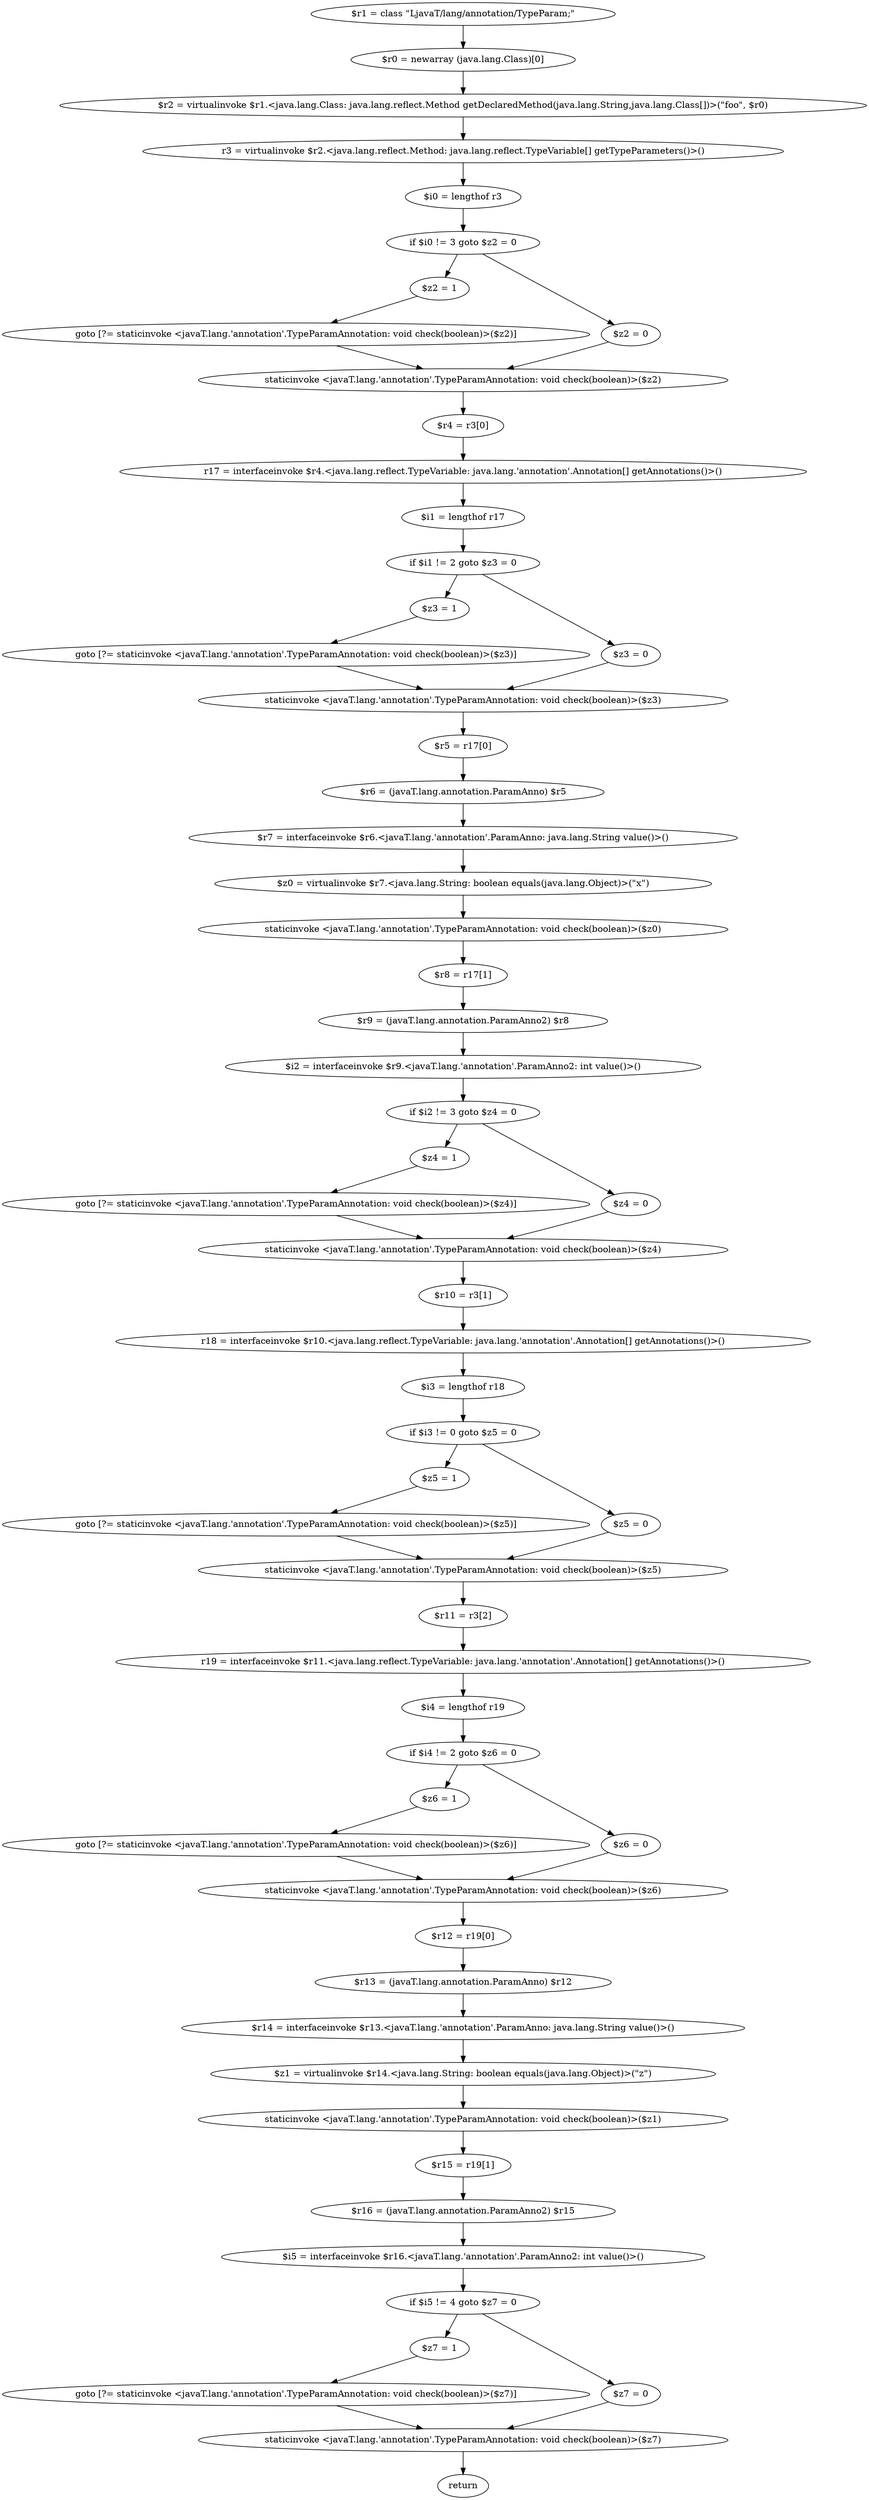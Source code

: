 digraph "unitGraph" {
    "$r1 = class \"LjavaT/lang/annotation/TypeParam;\""
    "$r0 = newarray (java.lang.Class)[0]"
    "$r2 = virtualinvoke $r1.<java.lang.Class: java.lang.reflect.Method getDeclaredMethod(java.lang.String,java.lang.Class[])>(\"foo\", $r0)"
    "r3 = virtualinvoke $r2.<java.lang.reflect.Method: java.lang.reflect.TypeVariable[] getTypeParameters()>()"
    "$i0 = lengthof r3"
    "if $i0 != 3 goto $z2 = 0"
    "$z2 = 1"
    "goto [?= staticinvoke <javaT.lang.'annotation'.TypeParamAnnotation: void check(boolean)>($z2)]"
    "$z2 = 0"
    "staticinvoke <javaT.lang.'annotation'.TypeParamAnnotation: void check(boolean)>($z2)"
    "$r4 = r3[0]"
    "r17 = interfaceinvoke $r4.<java.lang.reflect.TypeVariable: java.lang.'annotation'.Annotation[] getAnnotations()>()"
    "$i1 = lengthof r17"
    "if $i1 != 2 goto $z3 = 0"
    "$z3 = 1"
    "goto [?= staticinvoke <javaT.lang.'annotation'.TypeParamAnnotation: void check(boolean)>($z3)]"
    "$z3 = 0"
    "staticinvoke <javaT.lang.'annotation'.TypeParamAnnotation: void check(boolean)>($z3)"
    "$r5 = r17[0]"
    "$r6 = (javaT.lang.annotation.ParamAnno) $r5"
    "$r7 = interfaceinvoke $r6.<javaT.lang.'annotation'.ParamAnno: java.lang.String value()>()"
    "$z0 = virtualinvoke $r7.<java.lang.String: boolean equals(java.lang.Object)>(\"x\")"
    "staticinvoke <javaT.lang.'annotation'.TypeParamAnnotation: void check(boolean)>($z0)"
    "$r8 = r17[1]"
    "$r9 = (javaT.lang.annotation.ParamAnno2) $r8"
    "$i2 = interfaceinvoke $r9.<javaT.lang.'annotation'.ParamAnno2: int value()>()"
    "if $i2 != 3 goto $z4 = 0"
    "$z4 = 1"
    "goto [?= staticinvoke <javaT.lang.'annotation'.TypeParamAnnotation: void check(boolean)>($z4)]"
    "$z4 = 0"
    "staticinvoke <javaT.lang.'annotation'.TypeParamAnnotation: void check(boolean)>($z4)"
    "$r10 = r3[1]"
    "r18 = interfaceinvoke $r10.<java.lang.reflect.TypeVariable: java.lang.'annotation'.Annotation[] getAnnotations()>()"
    "$i3 = lengthof r18"
    "if $i3 != 0 goto $z5 = 0"
    "$z5 = 1"
    "goto [?= staticinvoke <javaT.lang.'annotation'.TypeParamAnnotation: void check(boolean)>($z5)]"
    "$z5 = 0"
    "staticinvoke <javaT.lang.'annotation'.TypeParamAnnotation: void check(boolean)>($z5)"
    "$r11 = r3[2]"
    "r19 = interfaceinvoke $r11.<java.lang.reflect.TypeVariable: java.lang.'annotation'.Annotation[] getAnnotations()>()"
    "$i4 = lengthof r19"
    "if $i4 != 2 goto $z6 = 0"
    "$z6 = 1"
    "goto [?= staticinvoke <javaT.lang.'annotation'.TypeParamAnnotation: void check(boolean)>($z6)]"
    "$z6 = 0"
    "staticinvoke <javaT.lang.'annotation'.TypeParamAnnotation: void check(boolean)>($z6)"
    "$r12 = r19[0]"
    "$r13 = (javaT.lang.annotation.ParamAnno) $r12"
    "$r14 = interfaceinvoke $r13.<javaT.lang.'annotation'.ParamAnno: java.lang.String value()>()"
    "$z1 = virtualinvoke $r14.<java.lang.String: boolean equals(java.lang.Object)>(\"z\")"
    "staticinvoke <javaT.lang.'annotation'.TypeParamAnnotation: void check(boolean)>($z1)"
    "$r15 = r19[1]"
    "$r16 = (javaT.lang.annotation.ParamAnno2) $r15"
    "$i5 = interfaceinvoke $r16.<javaT.lang.'annotation'.ParamAnno2: int value()>()"
    "if $i5 != 4 goto $z7 = 0"
    "$z7 = 1"
    "goto [?= staticinvoke <javaT.lang.'annotation'.TypeParamAnnotation: void check(boolean)>($z7)]"
    "$z7 = 0"
    "staticinvoke <javaT.lang.'annotation'.TypeParamAnnotation: void check(boolean)>($z7)"
    "return"
    "$r1 = class \"LjavaT/lang/annotation/TypeParam;\""->"$r0 = newarray (java.lang.Class)[0]";
    "$r0 = newarray (java.lang.Class)[0]"->"$r2 = virtualinvoke $r1.<java.lang.Class: java.lang.reflect.Method getDeclaredMethod(java.lang.String,java.lang.Class[])>(\"foo\", $r0)";
    "$r2 = virtualinvoke $r1.<java.lang.Class: java.lang.reflect.Method getDeclaredMethod(java.lang.String,java.lang.Class[])>(\"foo\", $r0)"->"r3 = virtualinvoke $r2.<java.lang.reflect.Method: java.lang.reflect.TypeVariable[] getTypeParameters()>()";
    "r3 = virtualinvoke $r2.<java.lang.reflect.Method: java.lang.reflect.TypeVariable[] getTypeParameters()>()"->"$i0 = lengthof r3";
    "$i0 = lengthof r3"->"if $i0 != 3 goto $z2 = 0";
    "if $i0 != 3 goto $z2 = 0"->"$z2 = 1";
    "if $i0 != 3 goto $z2 = 0"->"$z2 = 0";
    "$z2 = 1"->"goto [?= staticinvoke <javaT.lang.'annotation'.TypeParamAnnotation: void check(boolean)>($z2)]";
    "goto [?= staticinvoke <javaT.lang.'annotation'.TypeParamAnnotation: void check(boolean)>($z2)]"->"staticinvoke <javaT.lang.'annotation'.TypeParamAnnotation: void check(boolean)>($z2)";
    "$z2 = 0"->"staticinvoke <javaT.lang.'annotation'.TypeParamAnnotation: void check(boolean)>($z2)";
    "staticinvoke <javaT.lang.'annotation'.TypeParamAnnotation: void check(boolean)>($z2)"->"$r4 = r3[0]";
    "$r4 = r3[0]"->"r17 = interfaceinvoke $r4.<java.lang.reflect.TypeVariable: java.lang.'annotation'.Annotation[] getAnnotations()>()";
    "r17 = interfaceinvoke $r4.<java.lang.reflect.TypeVariable: java.lang.'annotation'.Annotation[] getAnnotations()>()"->"$i1 = lengthof r17";
    "$i1 = lengthof r17"->"if $i1 != 2 goto $z3 = 0";
    "if $i1 != 2 goto $z3 = 0"->"$z3 = 1";
    "if $i1 != 2 goto $z3 = 0"->"$z3 = 0";
    "$z3 = 1"->"goto [?= staticinvoke <javaT.lang.'annotation'.TypeParamAnnotation: void check(boolean)>($z3)]";
    "goto [?= staticinvoke <javaT.lang.'annotation'.TypeParamAnnotation: void check(boolean)>($z3)]"->"staticinvoke <javaT.lang.'annotation'.TypeParamAnnotation: void check(boolean)>($z3)";
    "$z3 = 0"->"staticinvoke <javaT.lang.'annotation'.TypeParamAnnotation: void check(boolean)>($z3)";
    "staticinvoke <javaT.lang.'annotation'.TypeParamAnnotation: void check(boolean)>($z3)"->"$r5 = r17[0]";
    "$r5 = r17[0]"->"$r6 = (javaT.lang.annotation.ParamAnno) $r5";
    "$r6 = (javaT.lang.annotation.ParamAnno) $r5"->"$r7 = interfaceinvoke $r6.<javaT.lang.'annotation'.ParamAnno: java.lang.String value()>()";
    "$r7 = interfaceinvoke $r6.<javaT.lang.'annotation'.ParamAnno: java.lang.String value()>()"->"$z0 = virtualinvoke $r7.<java.lang.String: boolean equals(java.lang.Object)>(\"x\")";
    "$z0 = virtualinvoke $r7.<java.lang.String: boolean equals(java.lang.Object)>(\"x\")"->"staticinvoke <javaT.lang.'annotation'.TypeParamAnnotation: void check(boolean)>($z0)";
    "staticinvoke <javaT.lang.'annotation'.TypeParamAnnotation: void check(boolean)>($z0)"->"$r8 = r17[1]";
    "$r8 = r17[1]"->"$r9 = (javaT.lang.annotation.ParamAnno2) $r8";
    "$r9 = (javaT.lang.annotation.ParamAnno2) $r8"->"$i2 = interfaceinvoke $r9.<javaT.lang.'annotation'.ParamAnno2: int value()>()";
    "$i2 = interfaceinvoke $r9.<javaT.lang.'annotation'.ParamAnno2: int value()>()"->"if $i2 != 3 goto $z4 = 0";
    "if $i2 != 3 goto $z4 = 0"->"$z4 = 1";
    "if $i2 != 3 goto $z4 = 0"->"$z4 = 0";
    "$z4 = 1"->"goto [?= staticinvoke <javaT.lang.'annotation'.TypeParamAnnotation: void check(boolean)>($z4)]";
    "goto [?= staticinvoke <javaT.lang.'annotation'.TypeParamAnnotation: void check(boolean)>($z4)]"->"staticinvoke <javaT.lang.'annotation'.TypeParamAnnotation: void check(boolean)>($z4)";
    "$z4 = 0"->"staticinvoke <javaT.lang.'annotation'.TypeParamAnnotation: void check(boolean)>($z4)";
    "staticinvoke <javaT.lang.'annotation'.TypeParamAnnotation: void check(boolean)>($z4)"->"$r10 = r3[1]";
    "$r10 = r3[1]"->"r18 = interfaceinvoke $r10.<java.lang.reflect.TypeVariable: java.lang.'annotation'.Annotation[] getAnnotations()>()";
    "r18 = interfaceinvoke $r10.<java.lang.reflect.TypeVariable: java.lang.'annotation'.Annotation[] getAnnotations()>()"->"$i3 = lengthof r18";
    "$i3 = lengthof r18"->"if $i3 != 0 goto $z5 = 0";
    "if $i3 != 0 goto $z5 = 0"->"$z5 = 1";
    "if $i3 != 0 goto $z5 = 0"->"$z5 = 0";
    "$z5 = 1"->"goto [?= staticinvoke <javaT.lang.'annotation'.TypeParamAnnotation: void check(boolean)>($z5)]";
    "goto [?= staticinvoke <javaT.lang.'annotation'.TypeParamAnnotation: void check(boolean)>($z5)]"->"staticinvoke <javaT.lang.'annotation'.TypeParamAnnotation: void check(boolean)>($z5)";
    "$z5 = 0"->"staticinvoke <javaT.lang.'annotation'.TypeParamAnnotation: void check(boolean)>($z5)";
    "staticinvoke <javaT.lang.'annotation'.TypeParamAnnotation: void check(boolean)>($z5)"->"$r11 = r3[2]";
    "$r11 = r3[2]"->"r19 = interfaceinvoke $r11.<java.lang.reflect.TypeVariable: java.lang.'annotation'.Annotation[] getAnnotations()>()";
    "r19 = interfaceinvoke $r11.<java.lang.reflect.TypeVariable: java.lang.'annotation'.Annotation[] getAnnotations()>()"->"$i4 = lengthof r19";
    "$i4 = lengthof r19"->"if $i4 != 2 goto $z6 = 0";
    "if $i4 != 2 goto $z6 = 0"->"$z6 = 1";
    "if $i4 != 2 goto $z6 = 0"->"$z6 = 0";
    "$z6 = 1"->"goto [?= staticinvoke <javaT.lang.'annotation'.TypeParamAnnotation: void check(boolean)>($z6)]";
    "goto [?= staticinvoke <javaT.lang.'annotation'.TypeParamAnnotation: void check(boolean)>($z6)]"->"staticinvoke <javaT.lang.'annotation'.TypeParamAnnotation: void check(boolean)>($z6)";
    "$z6 = 0"->"staticinvoke <javaT.lang.'annotation'.TypeParamAnnotation: void check(boolean)>($z6)";
    "staticinvoke <javaT.lang.'annotation'.TypeParamAnnotation: void check(boolean)>($z6)"->"$r12 = r19[0]";
    "$r12 = r19[0]"->"$r13 = (javaT.lang.annotation.ParamAnno) $r12";
    "$r13 = (javaT.lang.annotation.ParamAnno) $r12"->"$r14 = interfaceinvoke $r13.<javaT.lang.'annotation'.ParamAnno: java.lang.String value()>()";
    "$r14 = interfaceinvoke $r13.<javaT.lang.'annotation'.ParamAnno: java.lang.String value()>()"->"$z1 = virtualinvoke $r14.<java.lang.String: boolean equals(java.lang.Object)>(\"z\")";
    "$z1 = virtualinvoke $r14.<java.lang.String: boolean equals(java.lang.Object)>(\"z\")"->"staticinvoke <javaT.lang.'annotation'.TypeParamAnnotation: void check(boolean)>($z1)";
    "staticinvoke <javaT.lang.'annotation'.TypeParamAnnotation: void check(boolean)>($z1)"->"$r15 = r19[1]";
    "$r15 = r19[1]"->"$r16 = (javaT.lang.annotation.ParamAnno2) $r15";
    "$r16 = (javaT.lang.annotation.ParamAnno2) $r15"->"$i5 = interfaceinvoke $r16.<javaT.lang.'annotation'.ParamAnno2: int value()>()";
    "$i5 = interfaceinvoke $r16.<javaT.lang.'annotation'.ParamAnno2: int value()>()"->"if $i5 != 4 goto $z7 = 0";
    "if $i5 != 4 goto $z7 = 0"->"$z7 = 1";
    "if $i5 != 4 goto $z7 = 0"->"$z7 = 0";
    "$z7 = 1"->"goto [?= staticinvoke <javaT.lang.'annotation'.TypeParamAnnotation: void check(boolean)>($z7)]";
    "goto [?= staticinvoke <javaT.lang.'annotation'.TypeParamAnnotation: void check(boolean)>($z7)]"->"staticinvoke <javaT.lang.'annotation'.TypeParamAnnotation: void check(boolean)>($z7)";
    "$z7 = 0"->"staticinvoke <javaT.lang.'annotation'.TypeParamAnnotation: void check(boolean)>($z7)";
    "staticinvoke <javaT.lang.'annotation'.TypeParamAnnotation: void check(boolean)>($z7)"->"return";
}
